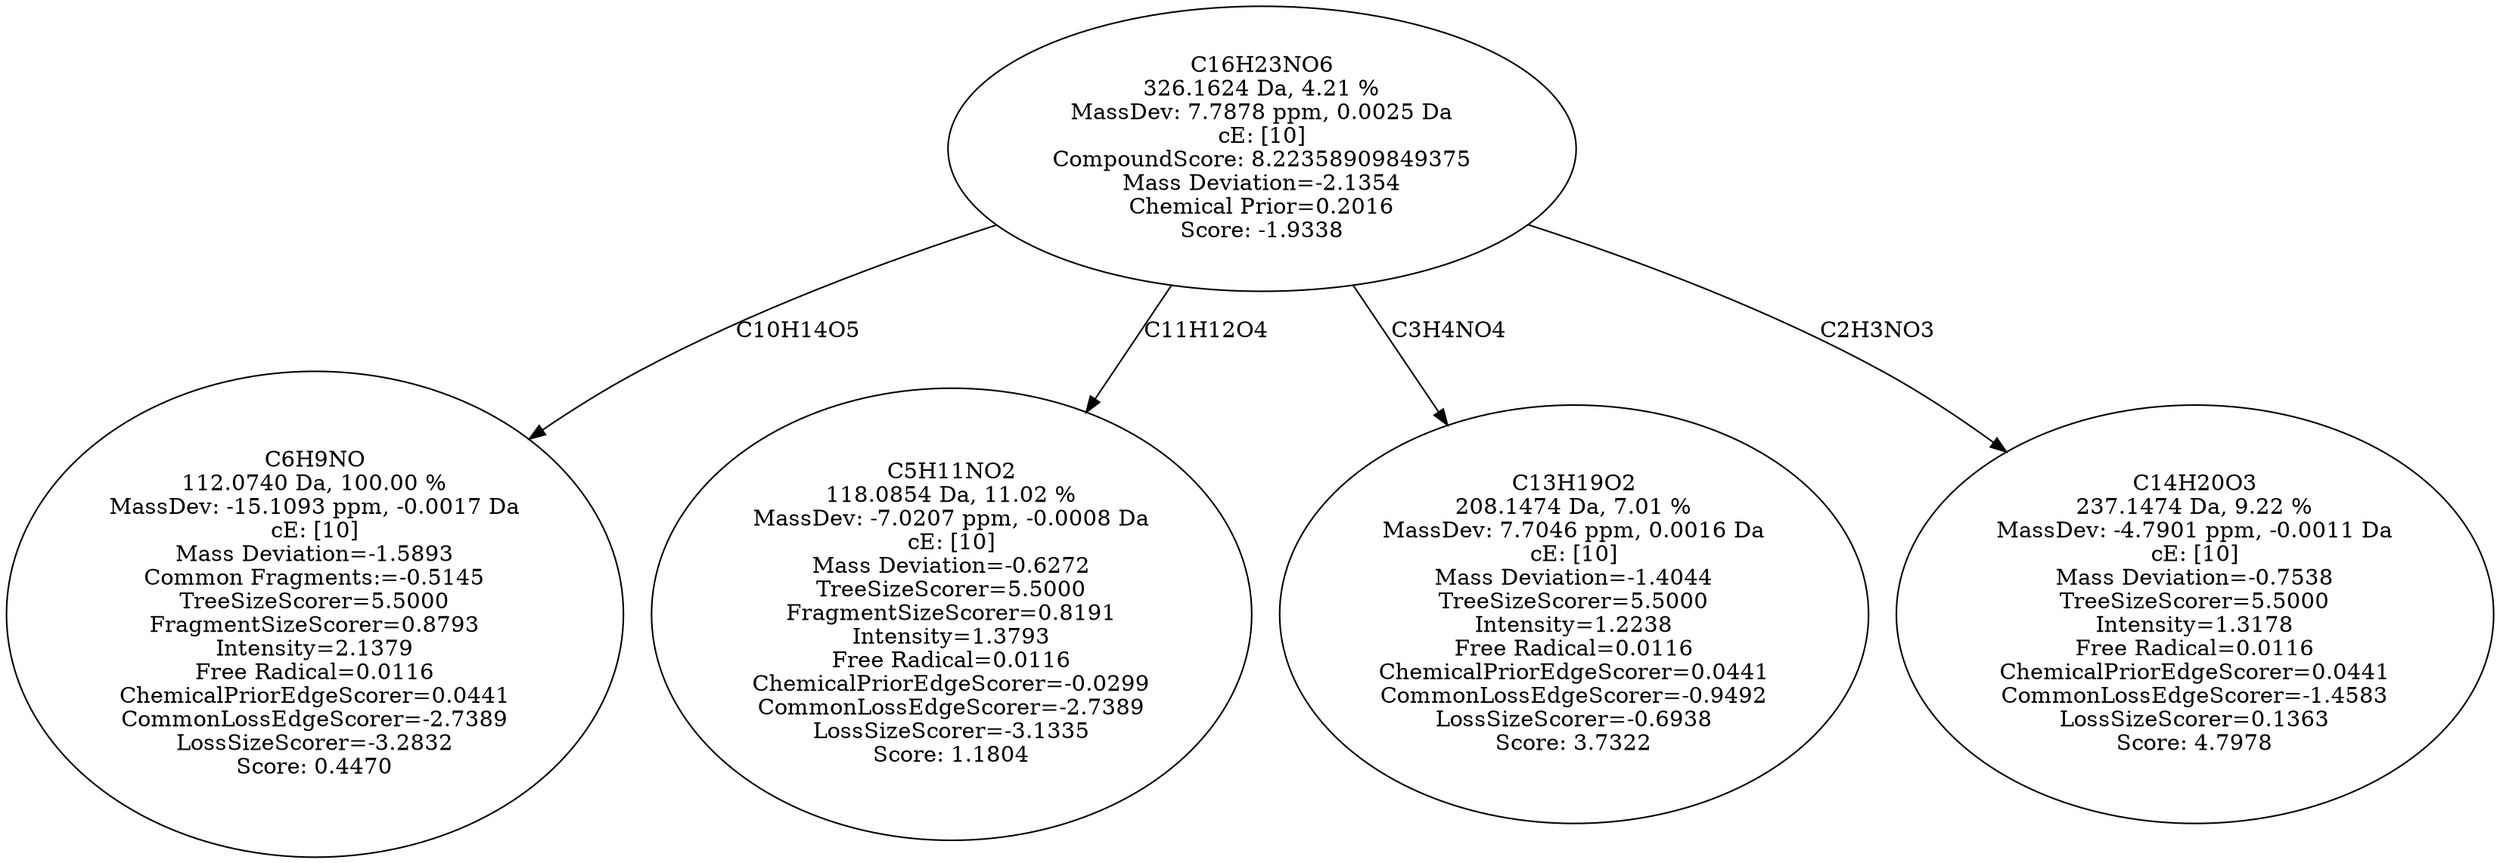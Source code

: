 strict digraph {
v1 [label="C6H9NO\n112.0740 Da, 100.00 %\nMassDev: -15.1093 ppm, -0.0017 Da\ncE: [10]\nMass Deviation=-1.5893\nCommon Fragments:=-0.5145\nTreeSizeScorer=5.5000\nFragmentSizeScorer=0.8793\nIntensity=2.1379\nFree Radical=0.0116\nChemicalPriorEdgeScorer=0.0441\nCommonLossEdgeScorer=-2.7389\nLossSizeScorer=-3.2832\nScore: 0.4470"];
v2 [label="C5H11NO2\n118.0854 Da, 11.02 %\nMassDev: -7.0207 ppm, -0.0008 Da\ncE: [10]\nMass Deviation=-0.6272\nTreeSizeScorer=5.5000\nFragmentSizeScorer=0.8191\nIntensity=1.3793\nFree Radical=0.0116\nChemicalPriorEdgeScorer=-0.0299\nCommonLossEdgeScorer=-2.7389\nLossSizeScorer=-3.1335\nScore: 1.1804"];
v3 [label="C13H19O2\n208.1474 Da, 7.01 %\nMassDev: 7.7046 ppm, 0.0016 Da\ncE: [10]\nMass Deviation=-1.4044\nTreeSizeScorer=5.5000\nIntensity=1.2238\nFree Radical=0.0116\nChemicalPriorEdgeScorer=0.0441\nCommonLossEdgeScorer=-0.9492\nLossSizeScorer=-0.6938\nScore: 3.7322"];
v4 [label="C14H20O3\n237.1474 Da, 9.22 %\nMassDev: -4.7901 ppm, -0.0011 Da\ncE: [10]\nMass Deviation=-0.7538\nTreeSizeScorer=5.5000\nIntensity=1.3178\nFree Radical=0.0116\nChemicalPriorEdgeScorer=0.0441\nCommonLossEdgeScorer=-1.4583\nLossSizeScorer=0.1363\nScore: 4.7978"];
v5 [label="C16H23NO6\n326.1624 Da, 4.21 %\nMassDev: 7.7878 ppm, 0.0025 Da\ncE: [10]\nCompoundScore: 8.22358909849375\nMass Deviation=-2.1354\nChemical Prior=0.2016\nScore: -1.9338"];
v5 -> v1 [label="C10H14O5"];
v5 -> v2 [label="C11H12O4"];
v5 -> v3 [label="C3H4NO4"];
v5 -> v4 [label="C2H3NO3"];
}